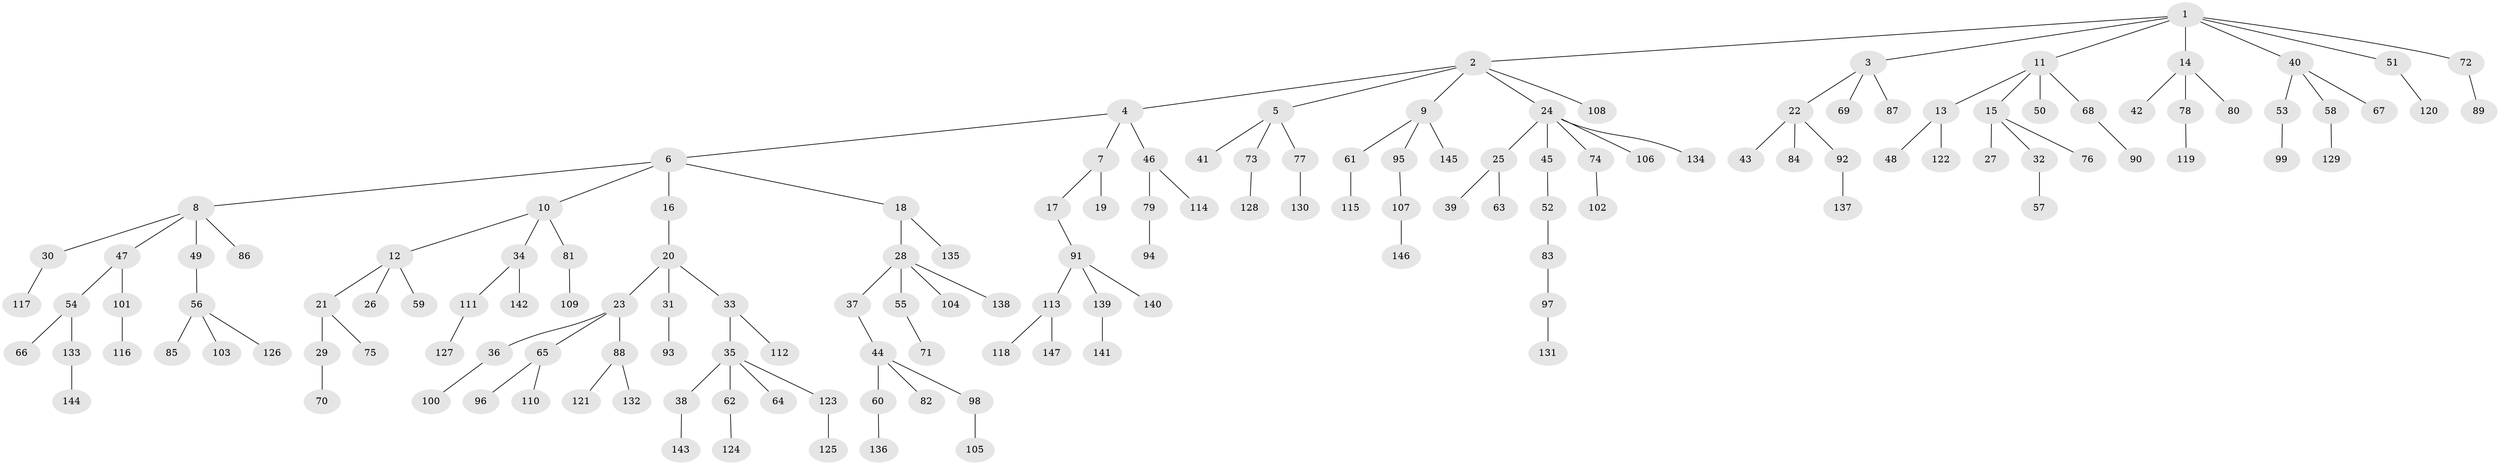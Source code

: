 // coarse degree distribution, {7: 0.019801980198019802, 6: 0.019801980198019802, 3: 0.09900990099009901, 4: 0.0891089108910891, 5: 0.0297029702970297, 2: 0.1782178217821782, 1: 0.5643564356435643}
// Generated by graph-tools (version 1.1) at 2025/24/03/03/25 07:24:05]
// undirected, 147 vertices, 146 edges
graph export_dot {
graph [start="1"]
  node [color=gray90,style=filled];
  1;
  2;
  3;
  4;
  5;
  6;
  7;
  8;
  9;
  10;
  11;
  12;
  13;
  14;
  15;
  16;
  17;
  18;
  19;
  20;
  21;
  22;
  23;
  24;
  25;
  26;
  27;
  28;
  29;
  30;
  31;
  32;
  33;
  34;
  35;
  36;
  37;
  38;
  39;
  40;
  41;
  42;
  43;
  44;
  45;
  46;
  47;
  48;
  49;
  50;
  51;
  52;
  53;
  54;
  55;
  56;
  57;
  58;
  59;
  60;
  61;
  62;
  63;
  64;
  65;
  66;
  67;
  68;
  69;
  70;
  71;
  72;
  73;
  74;
  75;
  76;
  77;
  78;
  79;
  80;
  81;
  82;
  83;
  84;
  85;
  86;
  87;
  88;
  89;
  90;
  91;
  92;
  93;
  94;
  95;
  96;
  97;
  98;
  99;
  100;
  101;
  102;
  103;
  104;
  105;
  106;
  107;
  108;
  109;
  110;
  111;
  112;
  113;
  114;
  115;
  116;
  117;
  118;
  119;
  120;
  121;
  122;
  123;
  124;
  125;
  126;
  127;
  128;
  129;
  130;
  131;
  132;
  133;
  134;
  135;
  136;
  137;
  138;
  139;
  140;
  141;
  142;
  143;
  144;
  145;
  146;
  147;
  1 -- 2;
  1 -- 3;
  1 -- 11;
  1 -- 14;
  1 -- 40;
  1 -- 51;
  1 -- 72;
  2 -- 4;
  2 -- 5;
  2 -- 9;
  2 -- 24;
  2 -- 108;
  3 -- 22;
  3 -- 69;
  3 -- 87;
  4 -- 6;
  4 -- 7;
  4 -- 46;
  5 -- 41;
  5 -- 73;
  5 -- 77;
  6 -- 8;
  6 -- 10;
  6 -- 16;
  6 -- 18;
  7 -- 17;
  7 -- 19;
  8 -- 30;
  8 -- 47;
  8 -- 49;
  8 -- 86;
  9 -- 61;
  9 -- 95;
  9 -- 145;
  10 -- 12;
  10 -- 34;
  10 -- 81;
  11 -- 13;
  11 -- 15;
  11 -- 50;
  11 -- 68;
  12 -- 21;
  12 -- 26;
  12 -- 59;
  13 -- 48;
  13 -- 122;
  14 -- 42;
  14 -- 78;
  14 -- 80;
  15 -- 27;
  15 -- 32;
  15 -- 76;
  16 -- 20;
  17 -- 91;
  18 -- 28;
  18 -- 135;
  20 -- 23;
  20 -- 31;
  20 -- 33;
  21 -- 29;
  21 -- 75;
  22 -- 43;
  22 -- 84;
  22 -- 92;
  23 -- 36;
  23 -- 65;
  23 -- 88;
  24 -- 25;
  24 -- 45;
  24 -- 74;
  24 -- 106;
  24 -- 134;
  25 -- 39;
  25 -- 63;
  28 -- 37;
  28 -- 55;
  28 -- 104;
  28 -- 138;
  29 -- 70;
  30 -- 117;
  31 -- 93;
  32 -- 57;
  33 -- 35;
  33 -- 112;
  34 -- 111;
  34 -- 142;
  35 -- 38;
  35 -- 62;
  35 -- 64;
  35 -- 123;
  36 -- 100;
  37 -- 44;
  38 -- 143;
  40 -- 53;
  40 -- 58;
  40 -- 67;
  44 -- 60;
  44 -- 82;
  44 -- 98;
  45 -- 52;
  46 -- 79;
  46 -- 114;
  47 -- 54;
  47 -- 101;
  49 -- 56;
  51 -- 120;
  52 -- 83;
  53 -- 99;
  54 -- 66;
  54 -- 133;
  55 -- 71;
  56 -- 85;
  56 -- 103;
  56 -- 126;
  58 -- 129;
  60 -- 136;
  61 -- 115;
  62 -- 124;
  65 -- 96;
  65 -- 110;
  68 -- 90;
  72 -- 89;
  73 -- 128;
  74 -- 102;
  77 -- 130;
  78 -- 119;
  79 -- 94;
  81 -- 109;
  83 -- 97;
  88 -- 121;
  88 -- 132;
  91 -- 113;
  91 -- 139;
  91 -- 140;
  92 -- 137;
  95 -- 107;
  97 -- 131;
  98 -- 105;
  101 -- 116;
  107 -- 146;
  111 -- 127;
  113 -- 118;
  113 -- 147;
  123 -- 125;
  133 -- 144;
  139 -- 141;
}
